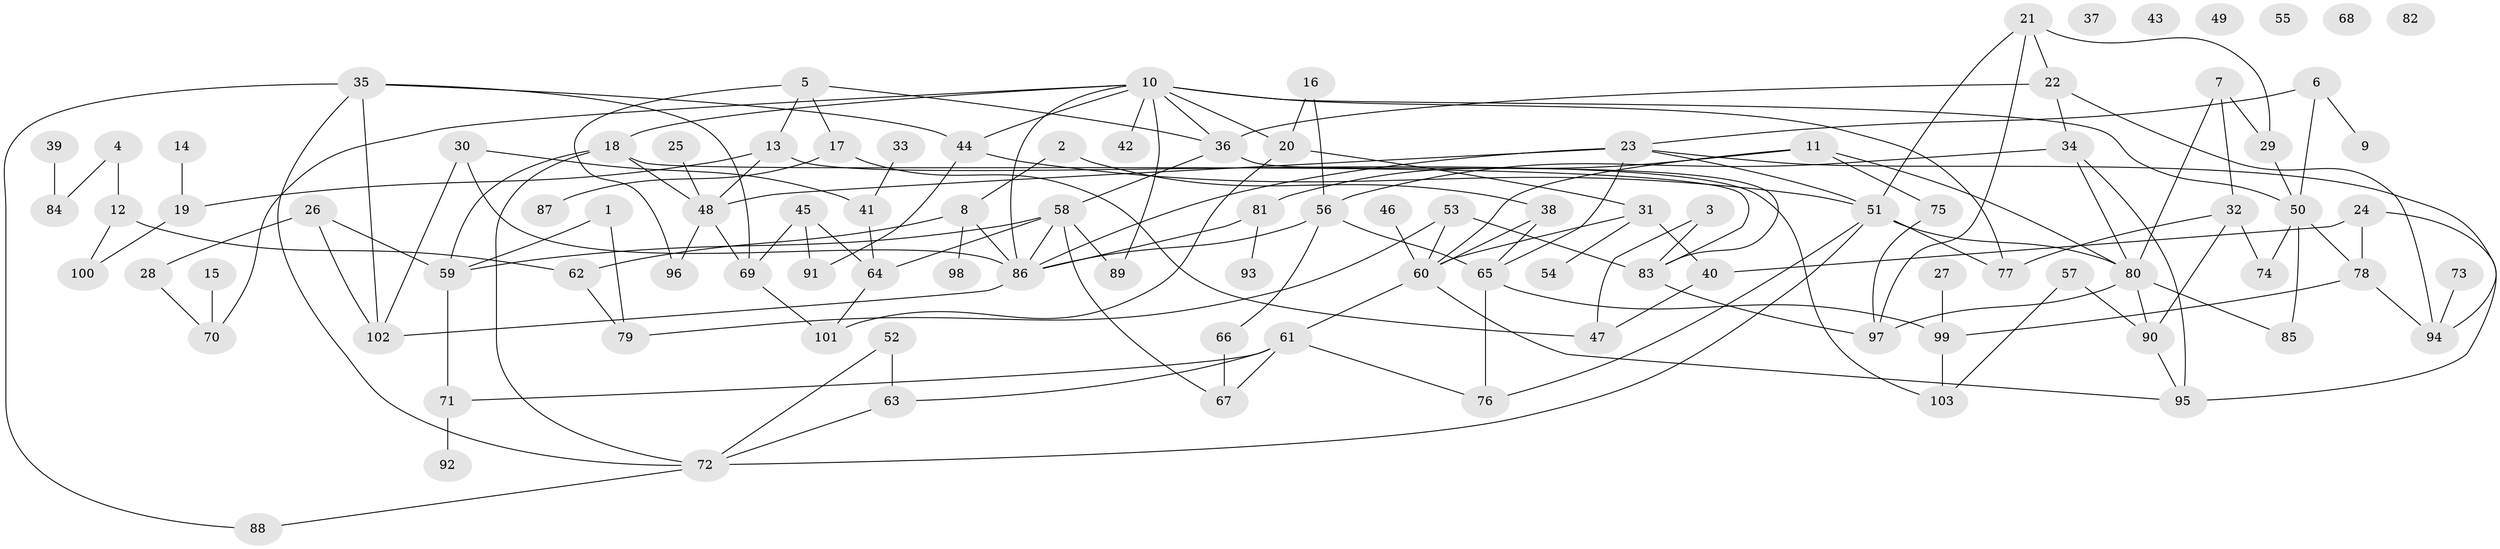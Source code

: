 // coarse degree distribution, {2: 0.17647058823529413, 3: 0.14705882352941177, 4: 0.07352941176470588, 7: 0.029411764705882353, 5: 0.14705882352941177, 1: 0.16176470588235295, 14: 0.014705882352941176, 8: 0.014705882352941176, 6: 0.10294117647058823, 0: 0.08823529411764706, 9: 0.029411764705882353, 11: 0.014705882352941176}
// Generated by graph-tools (version 1.1) at 2025/41/03/06/25 10:41:20]
// undirected, 103 vertices, 159 edges
graph export_dot {
graph [start="1"]
  node [color=gray90,style=filled];
  1;
  2;
  3;
  4;
  5;
  6;
  7;
  8;
  9;
  10;
  11;
  12;
  13;
  14;
  15;
  16;
  17;
  18;
  19;
  20;
  21;
  22;
  23;
  24;
  25;
  26;
  27;
  28;
  29;
  30;
  31;
  32;
  33;
  34;
  35;
  36;
  37;
  38;
  39;
  40;
  41;
  42;
  43;
  44;
  45;
  46;
  47;
  48;
  49;
  50;
  51;
  52;
  53;
  54;
  55;
  56;
  57;
  58;
  59;
  60;
  61;
  62;
  63;
  64;
  65;
  66;
  67;
  68;
  69;
  70;
  71;
  72;
  73;
  74;
  75;
  76;
  77;
  78;
  79;
  80;
  81;
  82;
  83;
  84;
  85;
  86;
  87;
  88;
  89;
  90;
  91;
  92;
  93;
  94;
  95;
  96;
  97;
  98;
  99;
  100;
  101;
  102;
  103;
  1 -- 59;
  1 -- 79;
  2 -- 8;
  2 -- 38;
  3 -- 47;
  3 -- 83;
  4 -- 12;
  4 -- 84;
  5 -- 13;
  5 -- 17;
  5 -- 36;
  5 -- 96;
  6 -- 9;
  6 -- 23;
  6 -- 50;
  7 -- 29;
  7 -- 32;
  7 -- 80;
  8 -- 62;
  8 -- 86;
  8 -- 98;
  10 -- 18;
  10 -- 20;
  10 -- 36;
  10 -- 42;
  10 -- 44;
  10 -- 50;
  10 -- 70;
  10 -- 77;
  10 -- 86;
  10 -- 89;
  11 -- 60;
  11 -- 75;
  11 -- 80;
  11 -- 81;
  12 -- 62;
  12 -- 100;
  13 -- 19;
  13 -- 48;
  13 -- 103;
  14 -- 19;
  15 -- 70;
  16 -- 20;
  16 -- 56;
  17 -- 47;
  17 -- 87;
  18 -- 48;
  18 -- 59;
  18 -- 72;
  18 -- 83;
  19 -- 100;
  20 -- 31;
  20 -- 101;
  21 -- 22;
  21 -- 29;
  21 -- 51;
  21 -- 97;
  22 -- 34;
  22 -- 36;
  22 -- 94;
  23 -- 48;
  23 -- 51;
  23 -- 65;
  23 -- 86;
  23 -- 94;
  24 -- 40;
  24 -- 78;
  24 -- 95;
  25 -- 48;
  26 -- 28;
  26 -- 59;
  26 -- 102;
  27 -- 99;
  28 -- 70;
  29 -- 50;
  30 -- 41;
  30 -- 86;
  30 -- 102;
  31 -- 40;
  31 -- 54;
  31 -- 60;
  32 -- 74;
  32 -- 77;
  32 -- 90;
  33 -- 41;
  34 -- 56;
  34 -- 80;
  34 -- 95;
  35 -- 44;
  35 -- 69;
  35 -- 72;
  35 -- 88;
  35 -- 102;
  36 -- 58;
  36 -- 83;
  38 -- 60;
  38 -- 65;
  39 -- 84;
  40 -- 47;
  41 -- 64;
  44 -- 51;
  44 -- 91;
  45 -- 64;
  45 -- 69;
  45 -- 91;
  46 -- 60;
  48 -- 69;
  48 -- 96;
  50 -- 74;
  50 -- 78;
  50 -- 85;
  51 -- 72;
  51 -- 76;
  51 -- 77;
  51 -- 80;
  52 -- 63;
  52 -- 72;
  53 -- 60;
  53 -- 79;
  53 -- 83;
  56 -- 65;
  56 -- 66;
  56 -- 86;
  57 -- 90;
  57 -- 103;
  58 -- 59;
  58 -- 64;
  58 -- 67;
  58 -- 86;
  58 -- 89;
  59 -- 71;
  60 -- 61;
  60 -- 95;
  61 -- 63;
  61 -- 67;
  61 -- 71;
  61 -- 76;
  62 -- 79;
  63 -- 72;
  64 -- 101;
  65 -- 76;
  65 -- 99;
  66 -- 67;
  69 -- 101;
  71 -- 92;
  72 -- 88;
  73 -- 94;
  75 -- 97;
  78 -- 94;
  78 -- 99;
  80 -- 85;
  80 -- 90;
  80 -- 97;
  81 -- 86;
  81 -- 93;
  83 -- 97;
  86 -- 102;
  90 -- 95;
  99 -- 103;
}

